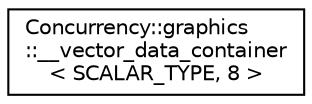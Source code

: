 digraph "Graphical Class Hierarchy"
{
  edge [fontname="Helvetica",fontsize="10",labelfontname="Helvetica",labelfontsize="10"];
  node [fontname="Helvetica",fontsize="10",shape=record];
  rankdir="LR";
  Node1 [label="Concurrency::graphics\l::__vector_data_container\l\< SCALAR_TYPE, 8 \>",height=0.2,width=0.4,color="black", fillcolor="white", style="filled",URL="$classConcurrency_1_1graphics_1_1____vector__data__container_3_01SCALAR__TYPE_00_018_01_4.html"];
}

